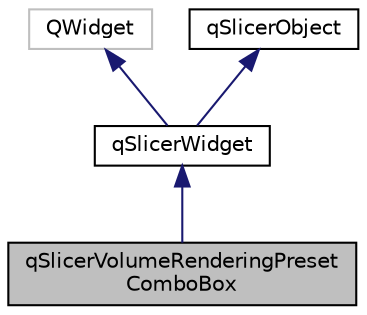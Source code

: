 digraph "qSlicerVolumeRenderingPresetComboBox"
{
  bgcolor="transparent";
  edge [fontname="Helvetica",fontsize="10",labelfontname="Helvetica",labelfontsize="10"];
  node [fontname="Helvetica",fontsize="10",shape=record];
  Node4 [label="qSlicerVolumeRenderingPreset\lComboBox",height=0.2,width=0.4,color="black", fillcolor="grey75", style="filled", fontcolor="black"];
  Node5 -> Node4 [dir="back",color="midnightblue",fontsize="10",style="solid",fontname="Helvetica"];
  Node5 [label="qSlicerWidget",height=0.2,width=0.4,color="black",URL="$classqSlicerWidget.html"];
  Node6 -> Node5 [dir="back",color="midnightblue",fontsize="10",style="solid",fontname="Helvetica"];
  Node6 [label="QWidget",height=0.2,width=0.4,color="grey75"];
  Node7 -> Node5 [dir="back",color="midnightblue",fontsize="10",style="solid",fontname="Helvetica"];
  Node7 [label="qSlicerObject",height=0.2,width=0.4,color="black",URL="$classqSlicerObject.html"];
}
